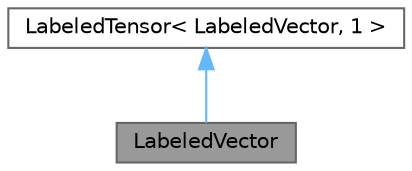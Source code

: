digraph "LabeledVector"
{
 // LATEX_PDF_SIZE
  bgcolor="transparent";
  edge [fontname=Helvetica,fontsize=10,labelfontname=Helvetica,labelfontsize=10];
  node [fontname=Helvetica,fontsize=10,shape=box,height=0.2,width=0.4];
  Node1 [id="Node000001",label="LabeledVector",height=0.2,width=0.4,color="gray40", fillcolor="grey60", style="filled", fontcolor="black",tooltip="A single-batched, logically 1D LabeledTensor."];
  Node2 -> Node1 [id="edge1_Node000001_Node000002",dir="back",color="steelblue1",style="solid",tooltip=" "];
  Node2 [id="Node000002",label="LabeledTensor\< LabeledVector, 1 \>",height=0.2,width=0.4,color="gray40", fillcolor="white", style="filled",URL="$classneml2_1_1LabeledTensor.html",tooltip=" "];
}
